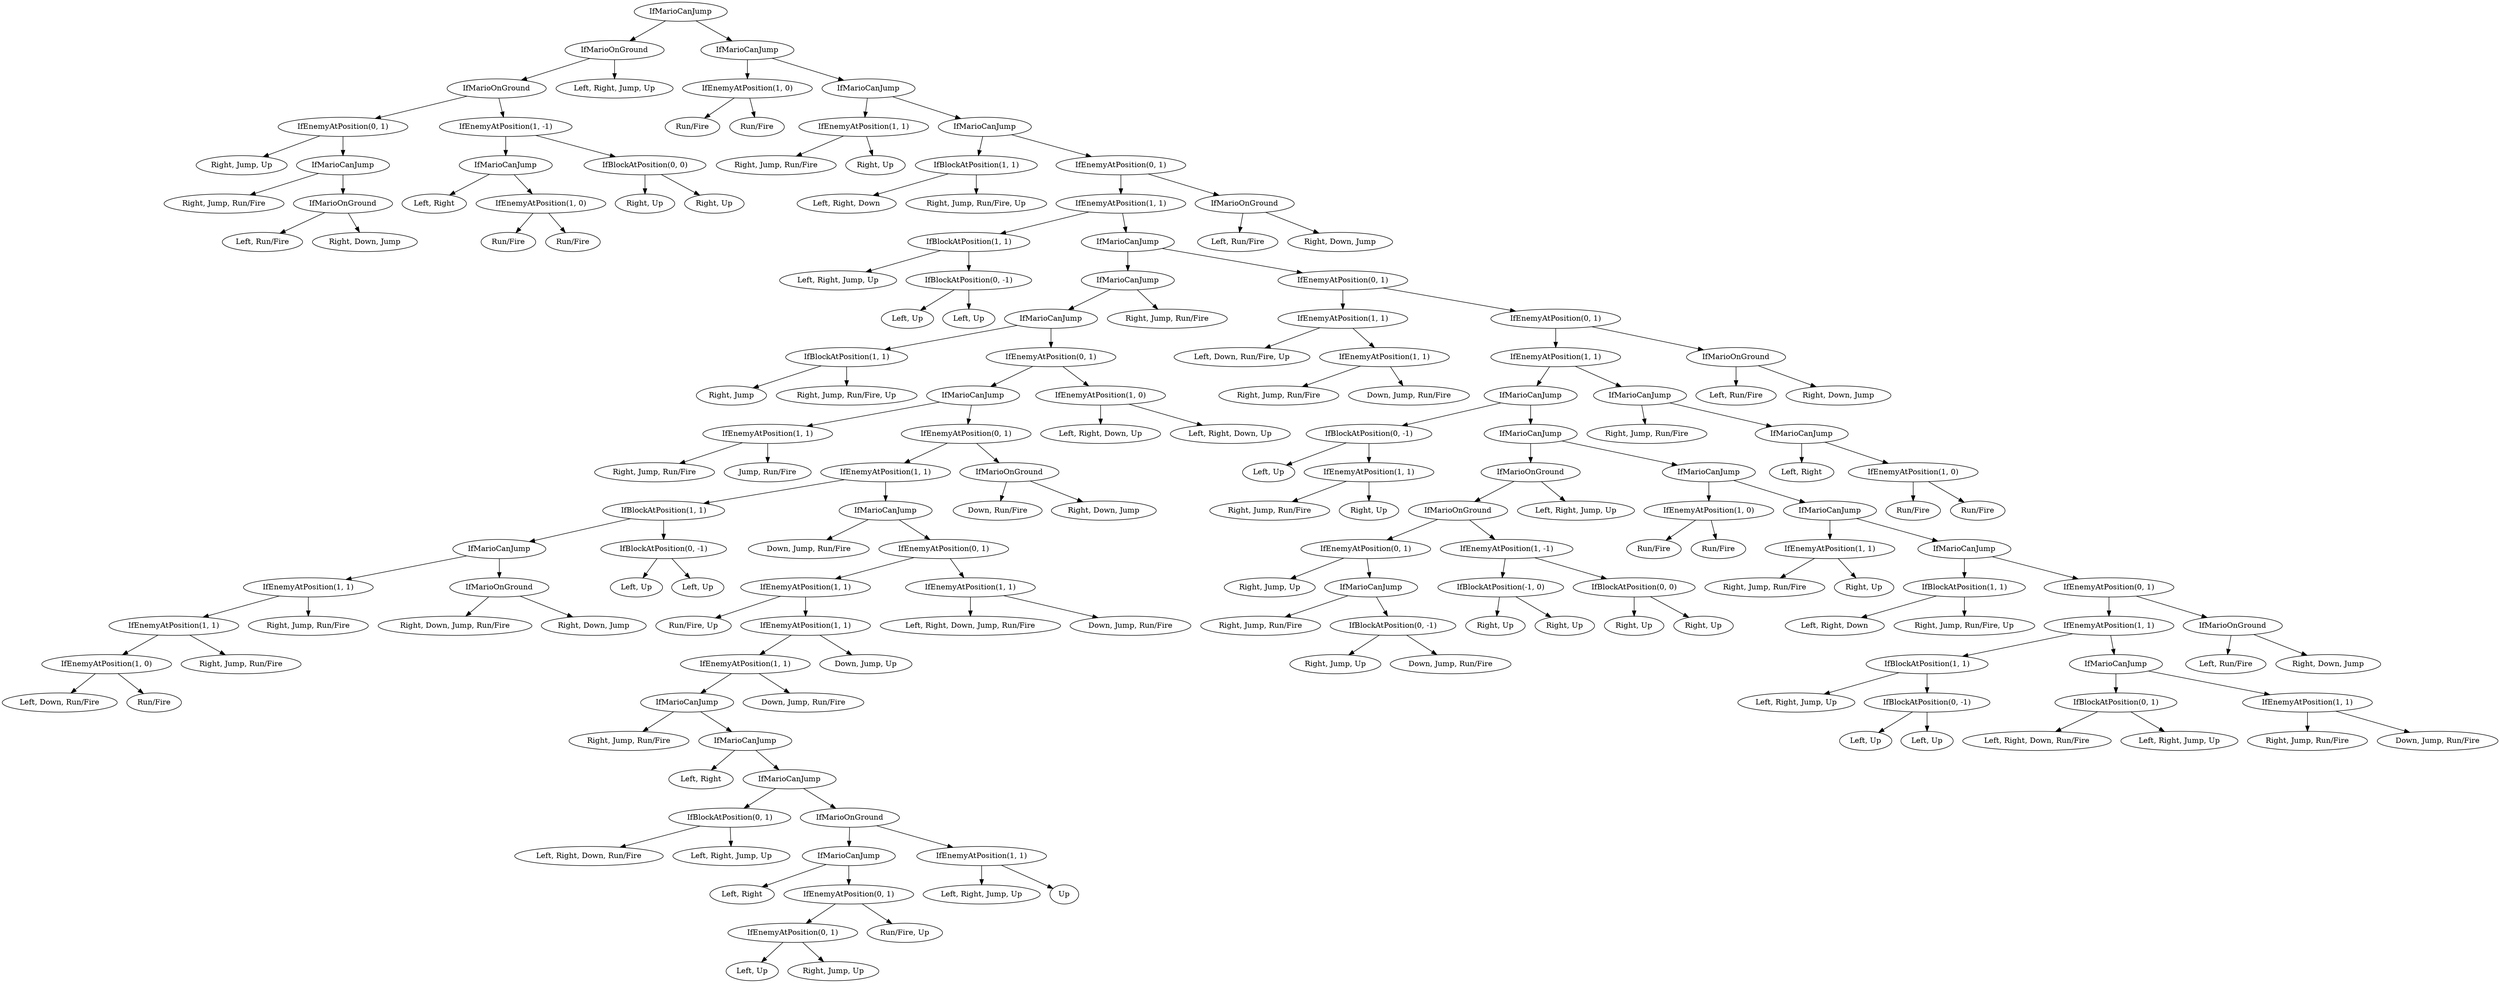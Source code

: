 digraph G {
  1 [ label="IfMarioCanJump" ];
  2 [ label="IfMarioOnGround" ];
  3 [ label="IfMarioOnGround" ];
  4 [ label="IfEnemyAtPosition(0, 1)" ];
  5 [ label="Right, Jump, Up" ];
  6 [ label="IfMarioCanJump" ];
  7 [ label="Right, Jump, Run/Fire" ];
  8 [ label="IfMarioOnGround" ];
  9 [ label="Left, Run/Fire" ];
  10 [ label="Right, Down, Jump" ];
  11 [ label="IfEnemyAtPosition(1, -1)" ];
  12 [ label="IfMarioCanJump" ];
  13 [ label="Left, Right" ];
  14 [ label="IfEnemyAtPosition(1, 0)" ];
  15 [ label="Run/Fire" ];
  16 [ label="Run/Fire" ];
  17 [ label="IfBlockAtPosition(0, 0)" ];
  18 [ label="Right, Up" ];
  19 [ label="Right, Up" ];
  20 [ label="Left, Right, Jump, Up" ];
  21 [ label="IfMarioCanJump" ];
  22 [ label="IfEnemyAtPosition(1, 0)" ];
  23 [ label="Run/Fire" ];
  24 [ label="Run/Fire" ];
  25 [ label="IfMarioCanJump" ];
  26 [ label="IfEnemyAtPosition(1, 1)" ];
  27 [ label="Right, Jump, Run/Fire" ];
  28 [ label="Right, Up" ];
  29 [ label="IfMarioCanJump" ];
  30 [ label="IfBlockAtPosition(1, 1)" ];
  31 [ label="Left, Right, Down" ];
  32 [ label="Right, Jump, Run/Fire, Up" ];
  33 [ label="IfEnemyAtPosition(0, 1)" ];
  34 [ label="IfEnemyAtPosition(1, 1)" ];
  35 [ label="IfBlockAtPosition(1, 1)" ];
  36 [ label="Left, Right, Jump, Up" ];
  37 [ label="IfBlockAtPosition(0, -1)" ];
  38 [ label="Left, Up" ];
  39 [ label="Left, Up" ];
  40 [ label="IfMarioCanJump" ];
  41 [ label="IfMarioCanJump" ];
  42 [ label="IfMarioCanJump" ];
  43 [ label="IfBlockAtPosition(1, 1)" ];
  44 [ label="Right, Jump" ];
  45 [ label="Right, Jump, Run/Fire, Up" ];
  46 [ label="IfEnemyAtPosition(0, 1)" ];
  47 [ label="IfMarioCanJump" ];
  48 [ label="IfEnemyAtPosition(1, 1)" ];
  49 [ label="Right, Jump, Run/Fire" ];
  50 [ label="Jump, Run/Fire" ];
  51 [ label="IfEnemyAtPosition(0, 1)" ];
  52 [ label="IfEnemyAtPosition(1, 1)" ];
  53 [ label="IfBlockAtPosition(1, 1)" ];
  54 [ label="IfMarioCanJump" ];
  55 [ label="IfEnemyAtPosition(1, 1)" ];
  56 [ label="IfEnemyAtPosition(1, 1)" ];
  57 [ label="IfEnemyAtPosition(1, 0)" ];
  58 [ label="Left, Down, Run/Fire" ];
  59 [ label="Run/Fire" ];
  60 [ label="Right, Jump, Run/Fire" ];
  61 [ label="Right, Jump, Run/Fire" ];
  62 [ label="IfMarioOnGround" ];
  63 [ label="Right, Down, Jump, Run/Fire" ];
  64 [ label="Right, Down, Jump" ];
  65 [ label="IfBlockAtPosition(0, -1)" ];
  66 [ label="Left, Up" ];
  67 [ label="Left, Up" ];
  68 [ label="IfMarioCanJump" ];
  69 [ label="Down, Jump, Run/Fire" ];
  70 [ label="IfEnemyAtPosition(0, 1)" ];
  71 [ label="IfEnemyAtPosition(1, 1)" ];
  72 [ label="Run/Fire, Up" ];
  73 [ label="IfEnemyAtPosition(1, 1)" ];
  74 [ label="IfEnemyAtPosition(1, 1)" ];
  75 [ label="IfMarioCanJump" ];
  76 [ label="Right, Jump, Run/Fire" ];
  77 [ label="IfMarioCanJump" ];
  78 [ label="Left, Right" ];
  79 [ label="IfMarioCanJump" ];
  80 [ label="IfBlockAtPosition(0, 1)" ];
  81 [ label="Left, Right, Down, Run/Fire" ];
  82 [ label="Left, Right, Jump, Up" ];
  83 [ label="IfMarioOnGround" ];
  84 [ label="IfMarioCanJump" ];
  85 [ label="Left, Right" ];
  86 [ label="IfEnemyAtPosition(0, 1)" ];
  87 [ label="IfEnemyAtPosition(0, 1)" ];
  88 [ label="Left, Up" ];
  89 [ label="Right, Jump, Up" ];
  90 [ label="Run/Fire, Up" ];
  91 [ label="IfEnemyAtPosition(1, 1)" ];
  92 [ label="Left, Right, Jump, Up" ];
  93 [ label="Up" ];
  94 [ label="Down, Jump, Run/Fire" ];
  95 [ label="Down, Jump, Up" ];
  96 [ label="IfEnemyAtPosition(1, 1)" ];
  97 [ label="Left, Right, Down, Jump, Run/Fire" ];
  98 [ label="Down, Jump, Run/Fire" ];
  99 [ label="IfMarioOnGround" ];
  100 [ label="Down, Run/Fire" ];
  101 [ label="Right, Down, Jump" ];
  102 [ label="IfEnemyAtPosition(1, 0)" ];
  103 [ label="Left, Right, Down, Up" ];
  104 [ label="Left, Right, Down, Up" ];
  105 [ label="Right, Jump, Run/Fire" ];
  106 [ label="IfEnemyAtPosition(0, 1)" ];
  107 [ label="IfEnemyAtPosition(1, 1)" ];
  108 [ label="Left, Down, Run/Fire, Up" ];
  109 [ label="IfEnemyAtPosition(1, 1)" ];
  110 [ label="Right, Jump, Run/Fire" ];
  111 [ label="Down, Jump, Run/Fire" ];
  112 [ label="IfEnemyAtPosition(0, 1)" ];
  113 [ label="IfEnemyAtPosition(1, 1)" ];
  114 [ label="IfMarioCanJump" ];
  115 [ label="IfBlockAtPosition(0, -1)" ];
  116 [ label="Left, Up" ];
  117 [ label="IfEnemyAtPosition(1, 1)" ];
  118 [ label="Right, Jump, Run/Fire" ];
  119 [ label="Right, Up" ];
  120 [ label="IfMarioCanJump" ];
  121 [ label="IfMarioOnGround" ];
  122 [ label="IfMarioOnGround" ];
  123 [ label="IfEnemyAtPosition(0, 1)" ];
  124 [ label="Right, Jump, Up" ];
  125 [ label="IfMarioCanJump" ];
  126 [ label="Right, Jump, Run/Fire" ];
  127 [ label="IfBlockAtPosition(0, -1)" ];
  128 [ label="Right, Jump, Up" ];
  129 [ label="Down, Jump, Run/Fire" ];
  130 [ label="IfEnemyAtPosition(1, -1)" ];
  131 [ label="IfBlockAtPosition(-1, 0)" ];
  132 [ label="Right, Up" ];
  133 [ label="Right, Up" ];
  134 [ label="IfBlockAtPosition(0, 0)" ];
  135 [ label="Right, Up" ];
  136 [ label="Right, Up" ];
  137 [ label="Left, Right, Jump, Up" ];
  138 [ label="IfMarioCanJump" ];
  139 [ label="IfEnemyAtPosition(1, 0)" ];
  140 [ label="Run/Fire" ];
  141 [ label="Run/Fire" ];
  142 [ label="IfMarioCanJump" ];
  143 [ label="IfEnemyAtPosition(1, 1)" ];
  144 [ label="Right, Jump, Run/Fire" ];
  145 [ label="Right, Up" ];
  146 [ label="IfMarioCanJump" ];
  147 [ label="IfBlockAtPosition(1, 1)" ];
  148 [ label="Left, Right, Down" ];
  149 [ label="Right, Jump, Run/Fire, Up" ];
  150 [ label="IfEnemyAtPosition(0, 1)" ];
  151 [ label="IfEnemyAtPosition(1, 1)" ];
  152 [ label="IfBlockAtPosition(1, 1)" ];
  153 [ label="Left, Right, Jump, Up" ];
  154 [ label="IfBlockAtPosition(0, -1)" ];
  155 [ label="Left, Up" ];
  156 [ label="Left, Up" ];
  157 [ label="IfMarioCanJump" ];
  158 [ label="IfBlockAtPosition(0, 1)" ];
  159 [ label="Left, Right, Down, Run/Fire" ];
  160 [ label="Left, Right, Jump, Up" ];
  161 [ label="IfEnemyAtPosition(1, 1)" ];
  162 [ label="Right, Jump, Run/Fire" ];
  163 [ label="Down, Jump, Run/Fire" ];
  164 [ label="IfMarioOnGround" ];
  165 [ label="Left, Run/Fire" ];
  166 [ label="Right, Down, Jump" ];
  167 [ label="IfMarioCanJump" ];
  168 [ label="Right, Jump, Run/Fire" ];
  169 [ label="IfMarioCanJump" ];
  170 [ label="Left, Right" ];
  171 [ label="IfEnemyAtPosition(1, 0)" ];
  172 [ label="Run/Fire" ];
  173 [ label="Run/Fire" ];
  174 [ label="IfMarioOnGround" ];
  175 [ label="Left, Run/Fire" ];
  176 [ label="Right, Down, Jump" ];
  177 [ label="IfMarioOnGround" ];
  178 [ label="Left, Run/Fire" ];
  179 [ label="Right, Down, Jump" ];
  8 -> 9;
  8 -> 10;
  6 -> 7;
  6 -> 8;
  4 -> 5;
  4 -> 6;
  14 -> 15;
  14 -> 16;
  12 -> 13;
  12 -> 14;
  17 -> 18;
  17 -> 19;
  11 -> 12;
  11 -> 17;
  3 -> 4;
  3 -> 11;
  2 -> 3;
  2 -> 20;
  22 -> 23;
  22 -> 24;
  26 -> 27;
  26 -> 28;
  30 -> 31;
  30 -> 32;
  37 -> 38;
  37 -> 39;
  35 -> 36;
  35 -> 37;
  43 -> 44;
  43 -> 45;
  48 -> 49;
  48 -> 50;
  57 -> 58;
  57 -> 59;
  56 -> 57;
  56 -> 60;
  55 -> 56;
  55 -> 61;
  62 -> 63;
  62 -> 64;
  54 -> 55;
  54 -> 62;
  65 -> 66;
  65 -> 67;
  53 -> 54;
  53 -> 65;
  80 -> 81;
  80 -> 82;
  87 -> 88;
  87 -> 89;
  86 -> 87;
  86 -> 90;
  84 -> 85;
  84 -> 86;
  91 -> 92;
  91 -> 93;
  83 -> 84;
  83 -> 91;
  79 -> 80;
  79 -> 83;
  77 -> 78;
  77 -> 79;
  75 -> 76;
  75 -> 77;
  74 -> 75;
  74 -> 94;
  73 -> 74;
  73 -> 95;
  71 -> 72;
  71 -> 73;
  96 -> 97;
  96 -> 98;
  70 -> 71;
  70 -> 96;
  68 -> 69;
  68 -> 70;
  52 -> 53;
  52 -> 68;
  99 -> 100;
  99 -> 101;
  51 -> 52;
  51 -> 99;
  47 -> 48;
  47 -> 51;
  102 -> 103;
  102 -> 104;
  46 -> 47;
  46 -> 102;
  42 -> 43;
  42 -> 46;
  41 -> 42;
  41 -> 105;
  109 -> 110;
  109 -> 111;
  107 -> 108;
  107 -> 109;
  117 -> 118;
  117 -> 119;
  115 -> 116;
  115 -> 117;
  127 -> 128;
  127 -> 129;
  125 -> 126;
  125 -> 127;
  123 -> 124;
  123 -> 125;
  131 -> 132;
  131 -> 133;
  134 -> 135;
  134 -> 136;
  130 -> 131;
  130 -> 134;
  122 -> 123;
  122 -> 130;
  121 -> 122;
  121 -> 137;
  139 -> 140;
  139 -> 141;
  143 -> 144;
  143 -> 145;
  147 -> 148;
  147 -> 149;
  154 -> 155;
  154 -> 156;
  152 -> 153;
  152 -> 154;
  158 -> 159;
  158 -> 160;
  161 -> 162;
  161 -> 163;
  157 -> 158;
  157 -> 161;
  151 -> 152;
  151 -> 157;
  164 -> 165;
  164 -> 166;
  150 -> 151;
  150 -> 164;
  146 -> 147;
  146 -> 150;
  142 -> 143;
  142 -> 146;
  138 -> 139;
  138 -> 142;
  120 -> 121;
  120 -> 138;
  114 -> 115;
  114 -> 120;
  171 -> 172;
  171 -> 173;
  169 -> 170;
  169 -> 171;
  167 -> 168;
  167 -> 169;
  113 -> 114;
  113 -> 167;
  174 -> 175;
  174 -> 176;
  112 -> 113;
  112 -> 174;
  106 -> 107;
  106 -> 112;
  40 -> 41;
  40 -> 106;
  34 -> 35;
  34 -> 40;
  177 -> 178;
  177 -> 179;
  33 -> 34;
  33 -> 177;
  29 -> 30;
  29 -> 33;
  25 -> 26;
  25 -> 29;
  21 -> 22;
  21 -> 25;
  1 -> 2;
  1 -> 21;
}
